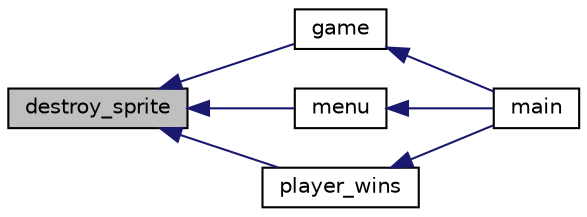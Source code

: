 digraph "destroy_sprite"
{
  edge [fontname="Helvetica",fontsize="10",labelfontname="Helvetica",labelfontsize="10"];
  node [fontname="Helvetica",fontsize="10",shape=record];
  rankdir="LR";
  Node1 [label="destroy_sprite",height=0.2,width=0.4,color="black", fillcolor="grey75", style="filled", fontcolor="black"];
  Node1 -> Node2 [dir="back",color="midnightblue",fontsize="10",style="solid"];
  Node2 [label="game",height=0.2,width=0.4,color="black", fillcolor="white", style="filled",URL="$game_8h.html#a860a3ff149bb616ec2242dc34bb52b51",tooltip="Primary game function. "];
  Node2 -> Node3 [dir="back",color="midnightblue",fontsize="10",style="solid"];
  Node3 [label="main",height=0.2,width=0.4,color="black", fillcolor="white", style="filled",URL="$proj_8c.html#a3c04138a5bfe5d72780bb7e82a18e627"];
  Node1 -> Node4 [dir="back",color="midnightblue",fontsize="10",style="solid"];
  Node4 [label="menu",height=0.2,width=0.4,color="black", fillcolor="white", style="filled",URL="$game_8h.html#a792d3a7c31488479811f72b787f85e4d",tooltip="Function for displaying the menu. "];
  Node4 -> Node3 [dir="back",color="midnightblue",fontsize="10",style="solid"];
  Node1 -> Node5 [dir="back",color="midnightblue",fontsize="10",style="solid"];
  Node5 [label="player_wins",height=0.2,width=0.4,color="black", fillcolor="white", style="filled",URL="$game_8h.html#a8273bb9d5ec414429bd897d7c95a1303",tooltip="Function for displaying the winner of the game. "];
  Node5 -> Node3 [dir="back",color="midnightblue",fontsize="10",style="solid"];
}
